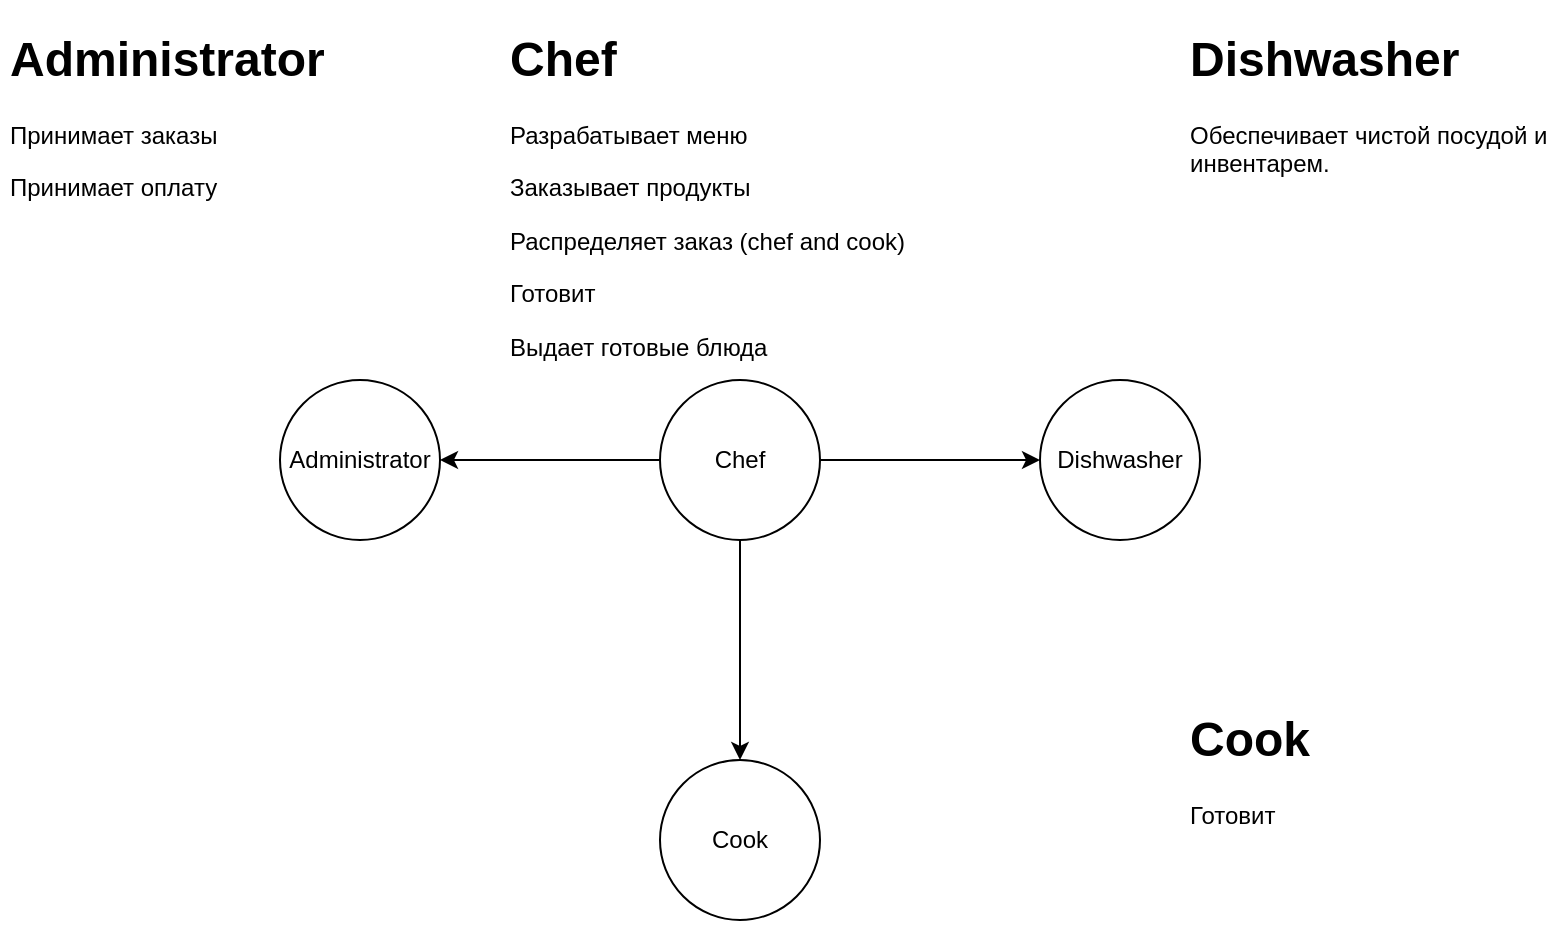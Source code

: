 <mxfile version="22.1.18" type="github">
  <diagram name="Страница — 1" id="XyJWHj1xu7C1VC_zFVd3">
    <mxGraphModel dx="1290" dy="569" grid="1" gridSize="10" guides="1" tooltips="1" connect="1" arrows="1" fold="1" page="1" pageScale="1" pageWidth="827" pageHeight="1169" math="0" shadow="0">
      <root>
        <mxCell id="0" />
        <mxCell id="1" parent="0" />
        <mxCell id="3sMrROEz1MSGEg1qZsZV-1" value="Chef" style="ellipse;whiteSpace=wrap;html=1;aspect=fixed;" vertex="1" parent="1">
          <mxGeometry x="340" y="200" width="80" height="80" as="geometry" />
        </mxCell>
        <mxCell id="3sMrROEz1MSGEg1qZsZV-2" value="Cook" style="ellipse;whiteSpace=wrap;html=1;aspect=fixed;" vertex="1" parent="1">
          <mxGeometry x="340" y="390" width="80" height="80" as="geometry" />
        </mxCell>
        <mxCell id="3sMrROEz1MSGEg1qZsZV-3" value="Administrator" style="ellipse;whiteSpace=wrap;html=1;aspect=fixed;" vertex="1" parent="1">
          <mxGeometry x="150" y="200" width="80" height="80" as="geometry" />
        </mxCell>
        <mxCell id="3sMrROEz1MSGEg1qZsZV-4" value="Dishwasher" style="ellipse;whiteSpace=wrap;html=1;aspect=fixed;" vertex="1" parent="1">
          <mxGeometry x="530" y="200" width="80" height="80" as="geometry" />
        </mxCell>
        <mxCell id="3sMrROEz1MSGEg1qZsZV-5" value="" style="endArrow=classic;html=1;rounded=0;entryX=1;entryY=0.5;entryDx=0;entryDy=0;exitX=0;exitY=0.5;exitDx=0;exitDy=0;" edge="1" parent="1" source="3sMrROEz1MSGEg1qZsZV-1" target="3sMrROEz1MSGEg1qZsZV-3">
          <mxGeometry width="50" height="50" relative="1" as="geometry">
            <mxPoint x="390" y="440" as="sourcePoint" />
            <mxPoint x="440" y="390" as="targetPoint" />
          </mxGeometry>
        </mxCell>
        <mxCell id="3sMrROEz1MSGEg1qZsZV-6" value="" style="endArrow=classic;html=1;rounded=0;entryX=0;entryY=0.5;entryDx=0;entryDy=0;exitX=1;exitY=0.5;exitDx=0;exitDy=0;" edge="1" parent="1" source="3sMrROEz1MSGEg1qZsZV-1" target="3sMrROEz1MSGEg1qZsZV-4">
          <mxGeometry width="50" height="50" relative="1" as="geometry">
            <mxPoint x="390" y="440" as="sourcePoint" />
            <mxPoint x="440" y="390" as="targetPoint" />
          </mxGeometry>
        </mxCell>
        <mxCell id="3sMrROEz1MSGEg1qZsZV-7" value="" style="endArrow=classic;html=1;rounded=0;exitX=0.5;exitY=1;exitDx=0;exitDy=0;" edge="1" parent="1" source="3sMrROEz1MSGEg1qZsZV-1" target="3sMrROEz1MSGEg1qZsZV-2">
          <mxGeometry width="50" height="50" relative="1" as="geometry">
            <mxPoint x="390" y="440" as="sourcePoint" />
            <mxPoint x="440" y="390" as="targetPoint" />
          </mxGeometry>
        </mxCell>
        <mxCell id="3sMrROEz1MSGEg1qZsZV-11" value="&lt;h1&gt;Administrator&lt;br&gt;&lt;/h1&gt;&lt;p&gt;Принимает заказы&lt;/p&gt;&lt;p&gt;Принимает оплату&lt;/p&gt;" style="text;html=1;strokeColor=none;fillColor=none;spacing=5;spacingTop=-20;whiteSpace=wrap;overflow=hidden;rounded=0;" vertex="1" parent="1">
          <mxGeometry x="10" y="20" width="190" height="120" as="geometry" />
        </mxCell>
        <mxCell id="3sMrROEz1MSGEg1qZsZV-12" value="&lt;h1&gt;Chef&lt;br&gt;&lt;/h1&gt;&lt;p&gt;Разрабатывает меню&lt;/p&gt;&lt;p&gt;Заказывает продукты&lt;/p&gt;&lt;p&gt;Распределяет заказ (chef and cook)&lt;/p&gt;&lt;p&gt;Готовит&lt;/p&gt;&lt;p&gt;Выдает готовые блюда&lt;/p&gt;" style="text;html=1;strokeColor=none;fillColor=none;spacing=5;spacingTop=-20;whiteSpace=wrap;overflow=hidden;rounded=0;" vertex="1" parent="1">
          <mxGeometry x="260" y="20" width="250" height="180" as="geometry" />
        </mxCell>
        <mxCell id="3sMrROEz1MSGEg1qZsZV-14" value="&lt;h1&gt;Dishwasher&lt;br&gt;&lt;/h1&gt;&lt;p&gt;Обеспечивает чистой посудой и инвентарем.&lt;/p&gt;" style="text;html=1;strokeColor=none;fillColor=none;spacing=5;spacingTop=-20;whiteSpace=wrap;overflow=hidden;rounded=0;" vertex="1" parent="1">
          <mxGeometry x="600" y="20" width="190" height="120" as="geometry" />
        </mxCell>
        <mxCell id="3sMrROEz1MSGEg1qZsZV-15" value="&lt;h1&gt;Cook&lt;br&gt;&lt;/h1&gt;&lt;p&gt;Готовит&lt;/p&gt;" style="text;html=1;strokeColor=none;fillColor=none;spacing=5;spacingTop=-20;whiteSpace=wrap;overflow=hidden;rounded=0;" vertex="1" parent="1">
          <mxGeometry x="600" y="360" width="190" height="120" as="geometry" />
        </mxCell>
      </root>
    </mxGraphModel>
  </diagram>
</mxfile>
